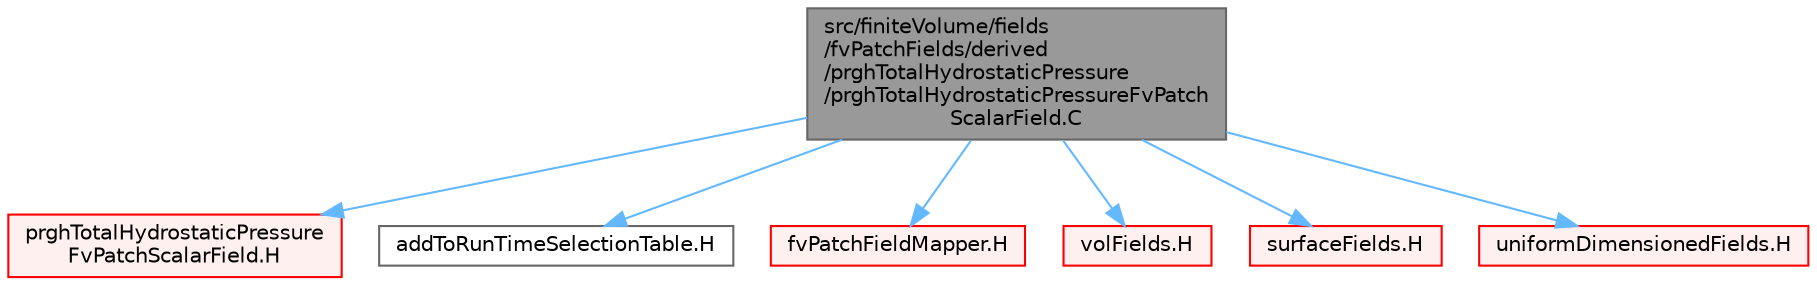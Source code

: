 digraph "src/finiteVolume/fields/fvPatchFields/derived/prghTotalHydrostaticPressure/prghTotalHydrostaticPressureFvPatchScalarField.C"
{
 // LATEX_PDF_SIZE
  bgcolor="transparent";
  edge [fontname=Helvetica,fontsize=10,labelfontname=Helvetica,labelfontsize=10];
  node [fontname=Helvetica,fontsize=10,shape=box,height=0.2,width=0.4];
  Node1 [id="Node000001",label="src/finiteVolume/fields\l/fvPatchFields/derived\l/prghTotalHydrostaticPressure\l/prghTotalHydrostaticPressureFvPatch\lScalarField.C",height=0.2,width=0.4,color="gray40", fillcolor="grey60", style="filled", fontcolor="black",tooltip=" "];
  Node1 -> Node2 [id="edge1_Node000001_Node000002",color="steelblue1",style="solid",tooltip=" "];
  Node2 [id="Node000002",label="prghTotalHydrostaticPressure\lFvPatchScalarField.H",height=0.2,width=0.4,color="red", fillcolor="#FFF0F0", style="filled",URL="$prghTotalHydrostaticPressureFvPatchScalarField_8H.html",tooltip=" "];
  Node1 -> Node268 [id="edge2_Node000001_Node000268",color="steelblue1",style="solid",tooltip=" "];
  Node268 [id="Node000268",label="addToRunTimeSelectionTable.H",height=0.2,width=0.4,color="grey40", fillcolor="white", style="filled",URL="$addToRunTimeSelectionTable_8H.html",tooltip="Macros for easy insertion into run-time selection tables."];
  Node1 -> Node269 [id="edge3_Node000001_Node000269",color="steelblue1",style="solid",tooltip=" "];
  Node269 [id="Node000269",label="fvPatchFieldMapper.H",height=0.2,width=0.4,color="red", fillcolor="#FFF0F0", style="filled",URL="$fvPatchFieldMapper_8H.html",tooltip=" "];
  Node1 -> Node270 [id="edge4_Node000001_Node000270",color="steelblue1",style="solid",tooltip=" "];
  Node270 [id="Node000270",label="volFields.H",height=0.2,width=0.4,color="red", fillcolor="#FFF0F0", style="filled",URL="$volFields_8H.html",tooltip=" "];
  Node1 -> Node384 [id="edge5_Node000001_Node000384",color="steelblue1",style="solid",tooltip=" "];
  Node384 [id="Node000384",label="surfaceFields.H",height=0.2,width=0.4,color="red", fillcolor="#FFF0F0", style="filled",URL="$surfaceFields_8H.html",tooltip="Foam::surfaceFields."];
  Node1 -> Node392 [id="edge6_Node000001_Node000392",color="steelblue1",style="solid",tooltip=" "];
  Node392 [id="Node000392",label="uniformDimensionedFields.H",height=0.2,width=0.4,color="red", fillcolor="#FFF0F0", style="filled",URL="$uniformDimensionedFields_8H.html",tooltip="Various UniformDimensionedField types."];
}
